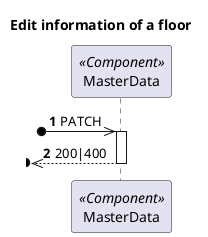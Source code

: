 @startuml
'https://plantuml.com/sequence-diagram

autonumber

skinparam packageStyle rect

title Edit information of a floor

participant "MasterData" as MD <<Component>>

?o->> MD : PATCH

activate MD
?o<<-- MD : 200|400
deactivate MD
@enduml
